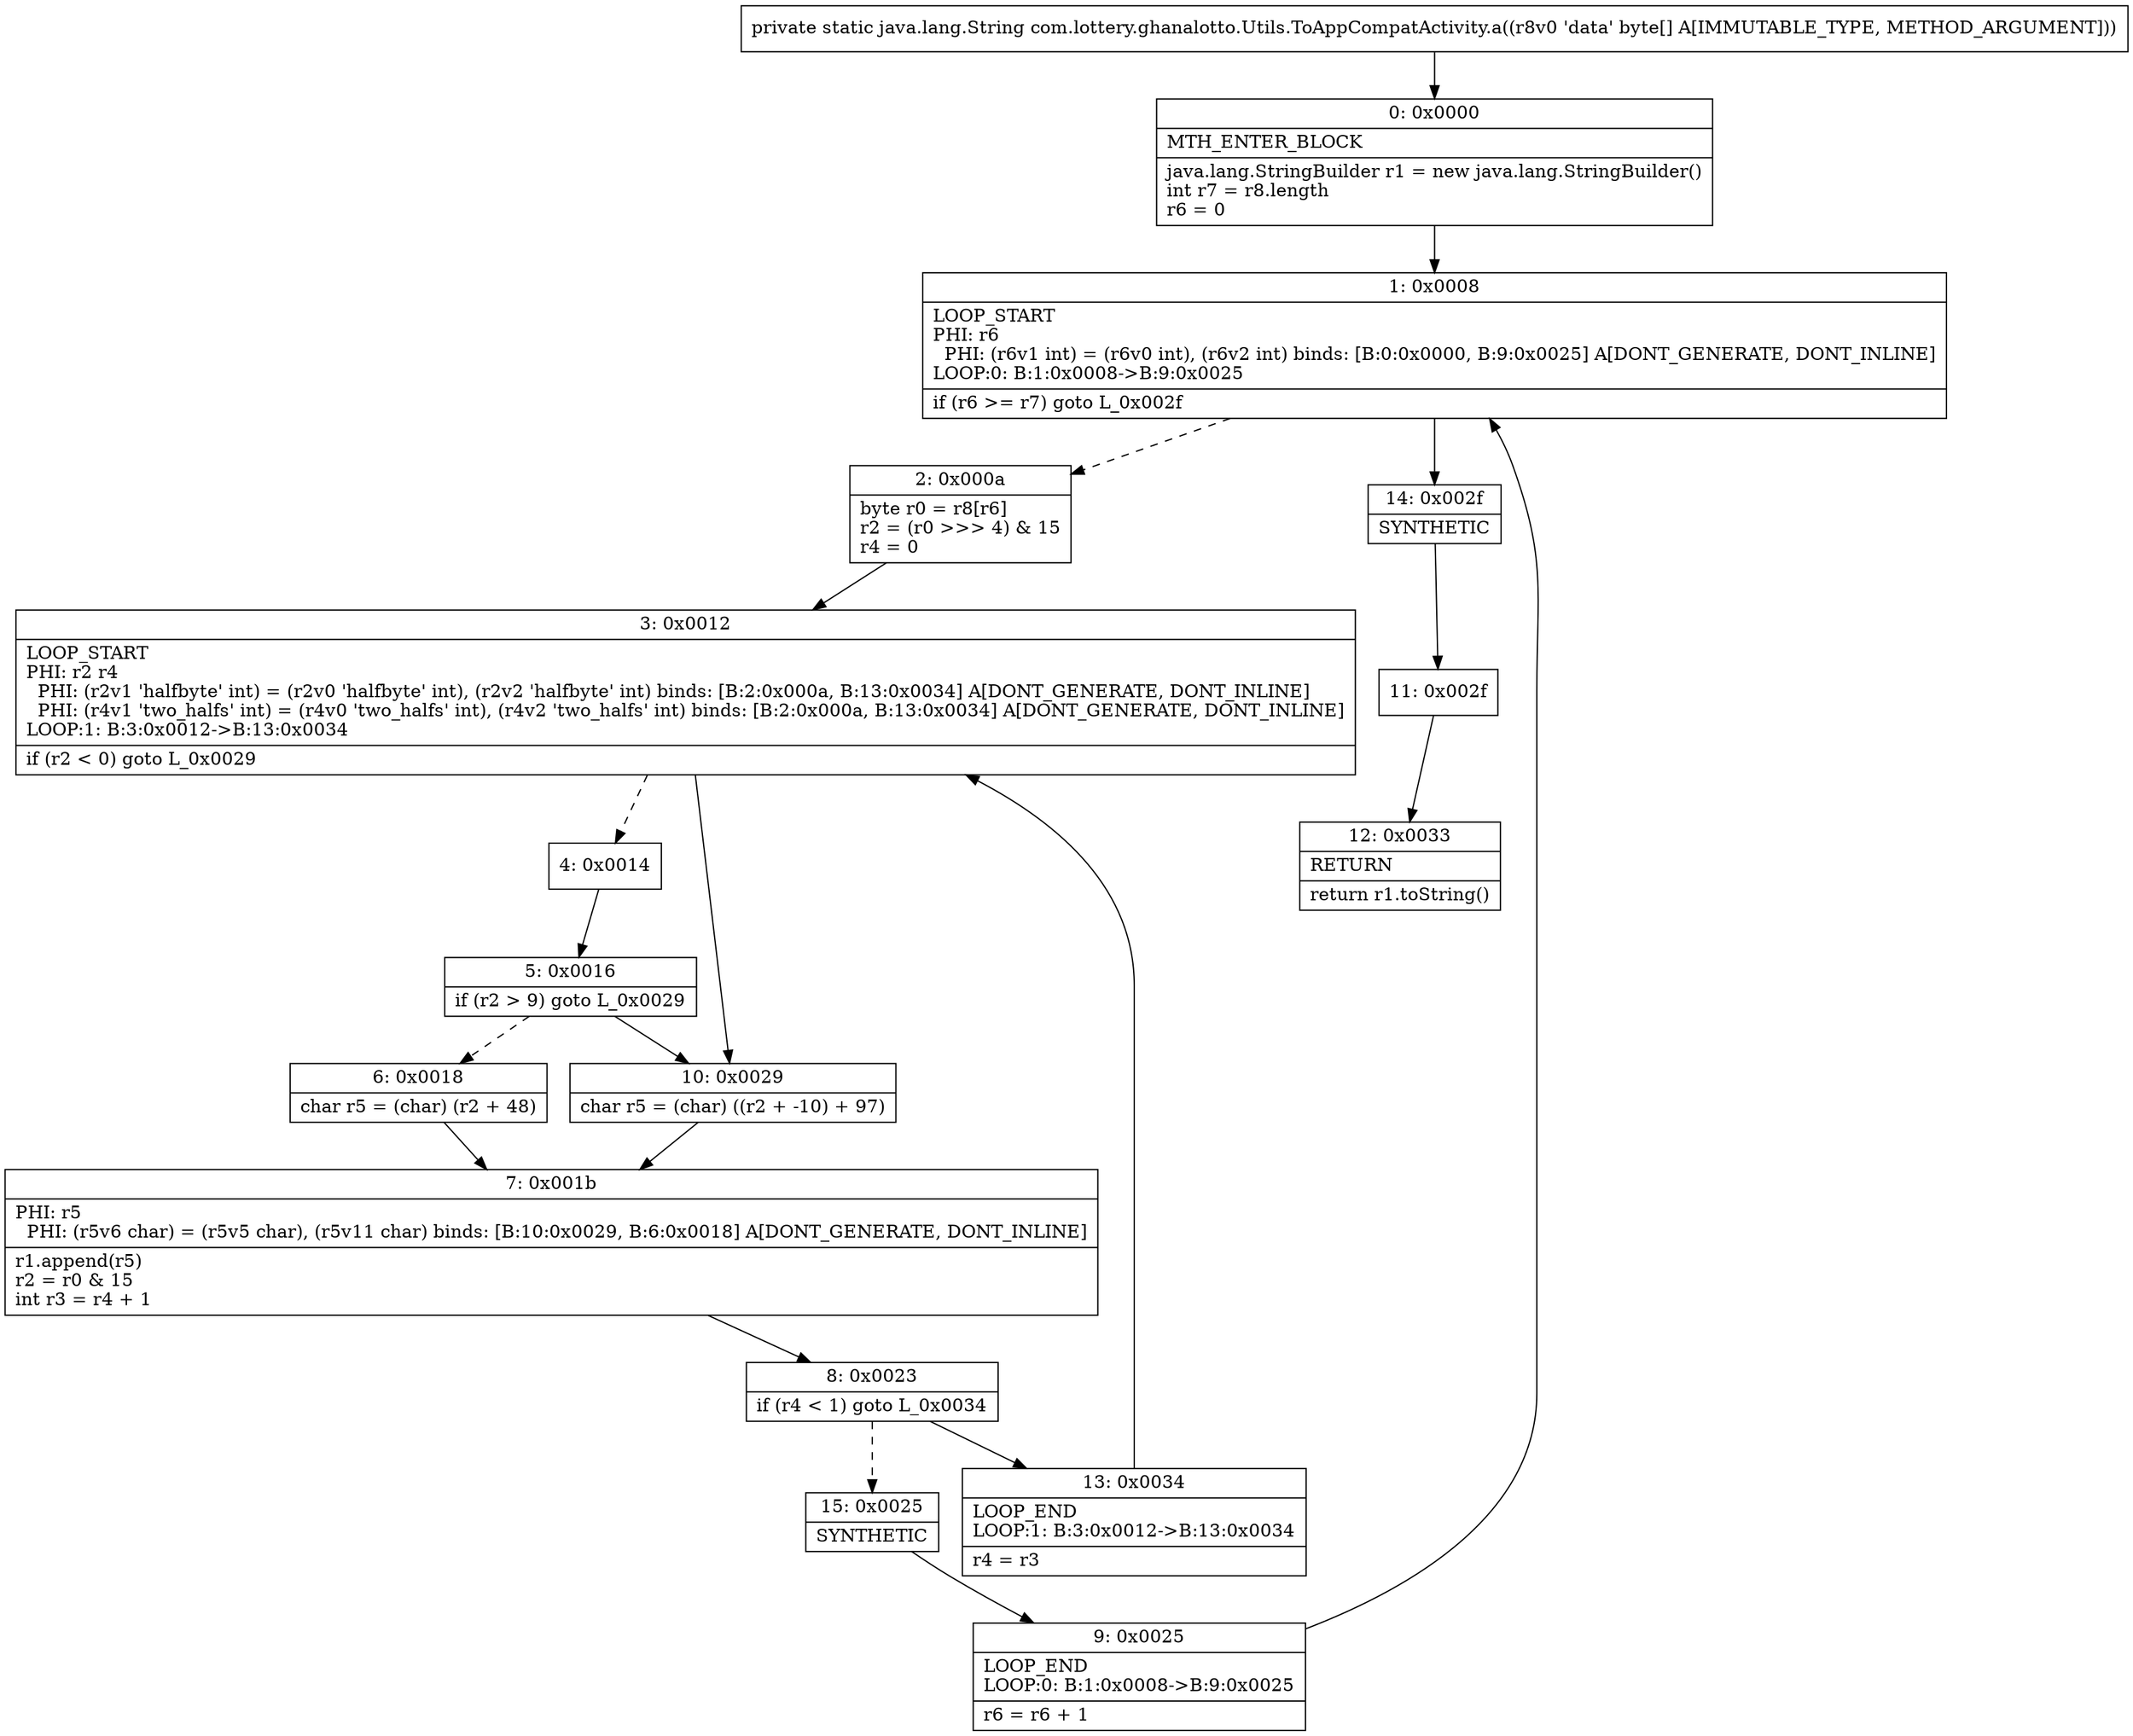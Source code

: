 digraph "CFG forcom.lottery.ghanalotto.Utils.ToAppCompatActivity.a([B)Ljava\/lang\/String;" {
Node_0 [shape=record,label="{0\:\ 0x0000|MTH_ENTER_BLOCK\l|java.lang.StringBuilder r1 = new java.lang.StringBuilder()\lint r7 = r8.length\lr6 = 0\l}"];
Node_1 [shape=record,label="{1\:\ 0x0008|LOOP_START\lPHI: r6 \l  PHI: (r6v1 int) = (r6v0 int), (r6v2 int) binds: [B:0:0x0000, B:9:0x0025] A[DONT_GENERATE, DONT_INLINE]\lLOOP:0: B:1:0x0008\-\>B:9:0x0025\l|if (r6 \>= r7) goto L_0x002f\l}"];
Node_2 [shape=record,label="{2\:\ 0x000a|byte r0 = r8[r6]\lr2 = (r0 \>\>\> 4) & 15\lr4 = 0\l}"];
Node_3 [shape=record,label="{3\:\ 0x0012|LOOP_START\lPHI: r2 r4 \l  PHI: (r2v1 'halfbyte' int) = (r2v0 'halfbyte' int), (r2v2 'halfbyte' int) binds: [B:2:0x000a, B:13:0x0034] A[DONT_GENERATE, DONT_INLINE]\l  PHI: (r4v1 'two_halfs' int) = (r4v0 'two_halfs' int), (r4v2 'two_halfs' int) binds: [B:2:0x000a, B:13:0x0034] A[DONT_GENERATE, DONT_INLINE]\lLOOP:1: B:3:0x0012\-\>B:13:0x0034\l|if (r2 \< 0) goto L_0x0029\l}"];
Node_4 [shape=record,label="{4\:\ 0x0014}"];
Node_5 [shape=record,label="{5\:\ 0x0016|if (r2 \> 9) goto L_0x0029\l}"];
Node_6 [shape=record,label="{6\:\ 0x0018|char r5 = (char) (r2 + 48)\l}"];
Node_7 [shape=record,label="{7\:\ 0x001b|PHI: r5 \l  PHI: (r5v6 char) = (r5v5 char), (r5v11 char) binds: [B:10:0x0029, B:6:0x0018] A[DONT_GENERATE, DONT_INLINE]\l|r1.append(r5)\lr2 = r0 & 15\lint r3 = r4 + 1\l}"];
Node_8 [shape=record,label="{8\:\ 0x0023|if (r4 \< 1) goto L_0x0034\l}"];
Node_9 [shape=record,label="{9\:\ 0x0025|LOOP_END\lLOOP:0: B:1:0x0008\-\>B:9:0x0025\l|r6 = r6 + 1\l}"];
Node_10 [shape=record,label="{10\:\ 0x0029|char r5 = (char) ((r2 + \-10) + 97)\l}"];
Node_11 [shape=record,label="{11\:\ 0x002f}"];
Node_12 [shape=record,label="{12\:\ 0x0033|RETURN\l|return r1.toString()\l}"];
Node_13 [shape=record,label="{13\:\ 0x0034|LOOP_END\lLOOP:1: B:3:0x0012\-\>B:13:0x0034\l|r4 = r3\l}"];
Node_14 [shape=record,label="{14\:\ 0x002f|SYNTHETIC\l}"];
Node_15 [shape=record,label="{15\:\ 0x0025|SYNTHETIC\l}"];
MethodNode[shape=record,label="{private static java.lang.String com.lottery.ghanalotto.Utils.ToAppCompatActivity.a((r8v0 'data' byte[] A[IMMUTABLE_TYPE, METHOD_ARGUMENT])) }"];
MethodNode -> Node_0;
Node_0 -> Node_1;
Node_1 -> Node_2[style=dashed];
Node_1 -> Node_14;
Node_2 -> Node_3;
Node_3 -> Node_4[style=dashed];
Node_3 -> Node_10;
Node_4 -> Node_5;
Node_5 -> Node_6[style=dashed];
Node_5 -> Node_10;
Node_6 -> Node_7;
Node_7 -> Node_8;
Node_8 -> Node_13;
Node_8 -> Node_15[style=dashed];
Node_9 -> Node_1;
Node_10 -> Node_7;
Node_11 -> Node_12;
Node_13 -> Node_3;
Node_14 -> Node_11;
Node_15 -> Node_9;
}


